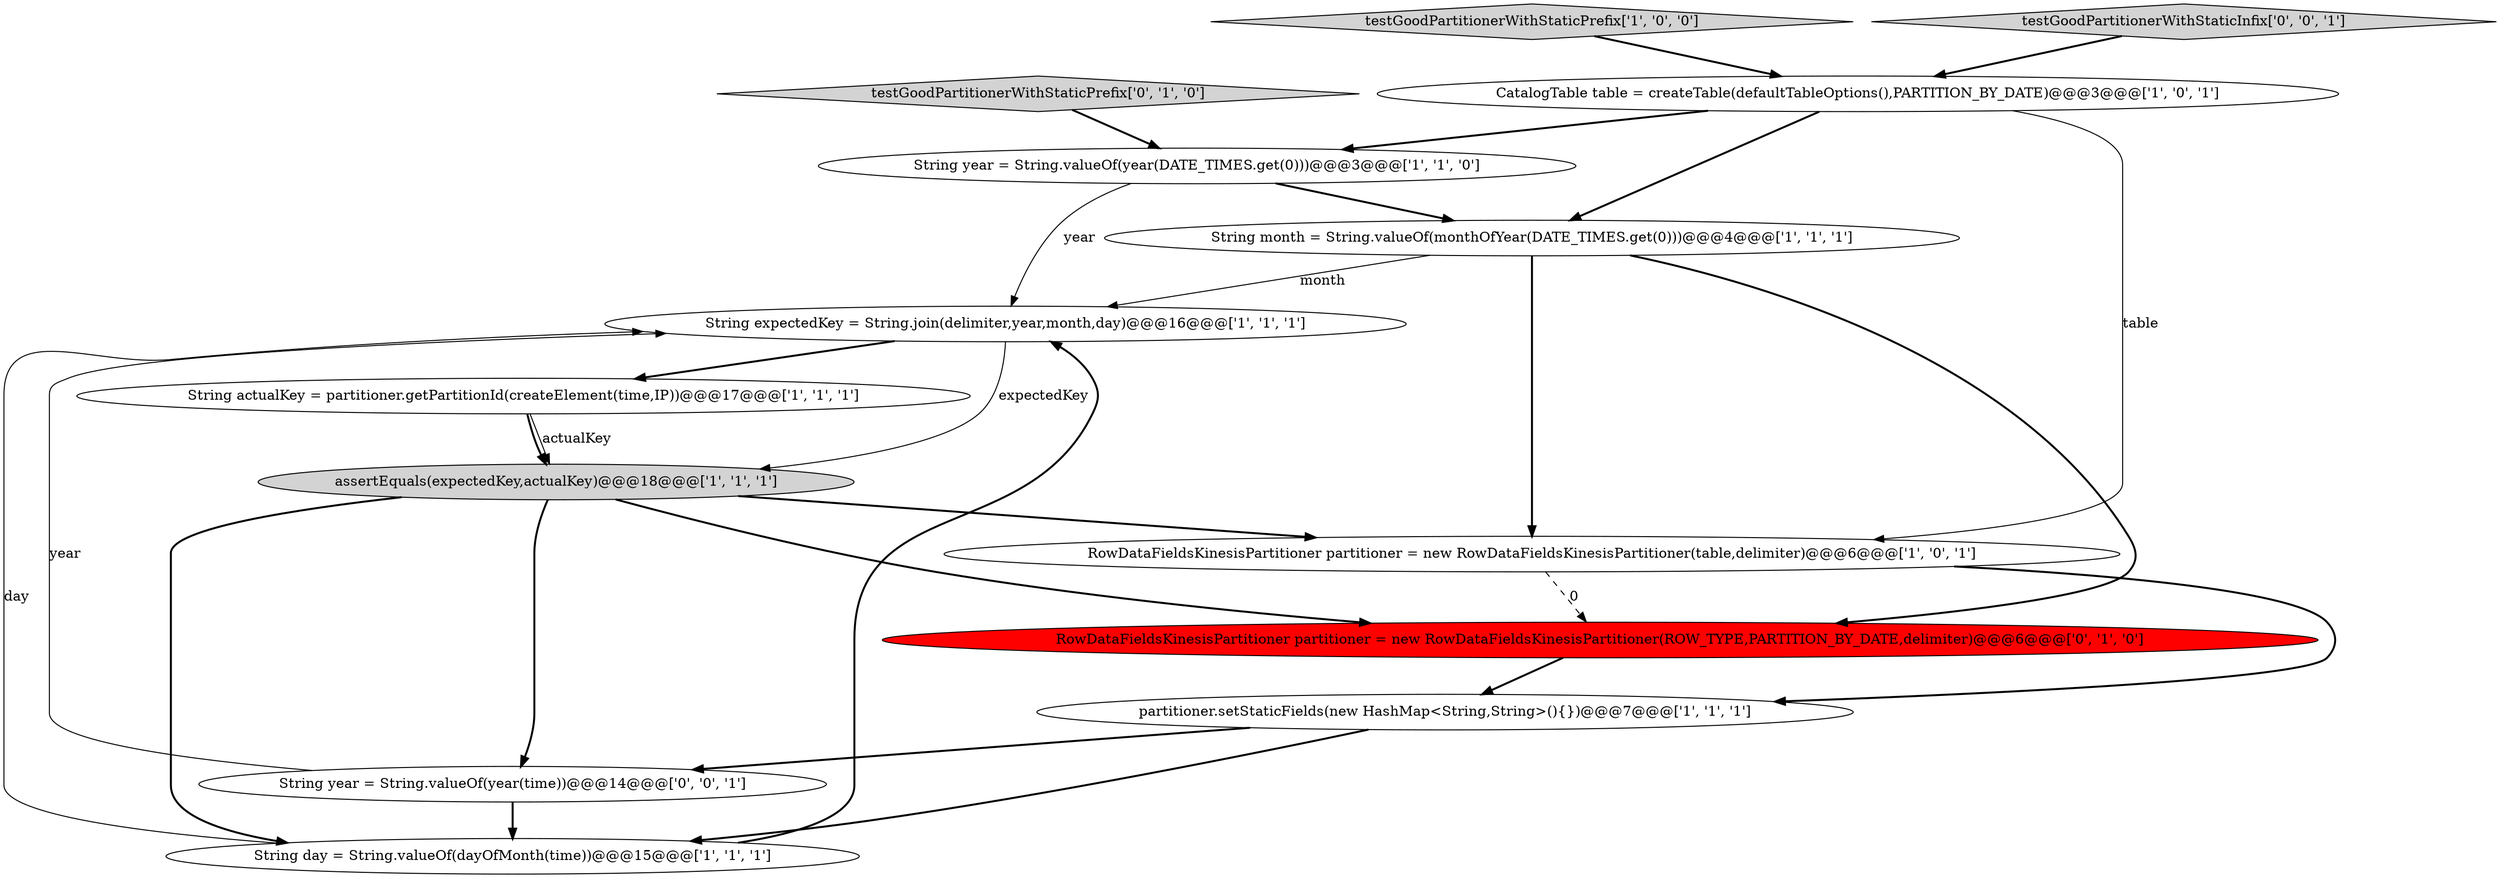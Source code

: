 digraph {
9 [style = filled, label = "String expectedKey = String.join(delimiter,year,month,day)@@@16@@@['1', '1', '1']", fillcolor = white, shape = ellipse image = "AAA0AAABBB1BBB"];
1 [style = filled, label = "String day = String.valueOf(dayOfMonth(time))@@@15@@@['1', '1', '1']", fillcolor = white, shape = ellipse image = "AAA0AAABBB1BBB"];
5 [style = filled, label = "RowDataFieldsKinesisPartitioner partitioner = new RowDataFieldsKinesisPartitioner(table,delimiter)@@@6@@@['1', '0', '1']", fillcolor = white, shape = ellipse image = "AAA0AAABBB1BBB"];
2 [style = filled, label = "String month = String.valueOf(monthOfYear(DATE_TIMES.get(0)))@@@4@@@['1', '1', '1']", fillcolor = white, shape = ellipse image = "AAA0AAABBB1BBB"];
6 [style = filled, label = "partitioner.setStaticFields(new HashMap<String,String>(){})@@@7@@@['1', '1', '1']", fillcolor = white, shape = ellipse image = "AAA0AAABBB1BBB"];
13 [style = filled, label = "String year = String.valueOf(year(time))@@@14@@@['0', '0', '1']", fillcolor = white, shape = ellipse image = "AAA0AAABBB3BBB"];
10 [style = filled, label = "testGoodPartitionerWithStaticPrefix['0', '1', '0']", fillcolor = lightgray, shape = diamond image = "AAA0AAABBB2BBB"];
3 [style = filled, label = "CatalogTable table = createTable(defaultTableOptions(),PARTITION_BY_DATE)@@@3@@@['1', '0', '1']", fillcolor = white, shape = ellipse image = "AAA0AAABBB1BBB"];
7 [style = filled, label = "testGoodPartitionerWithStaticPrefix['1', '0', '0']", fillcolor = lightgray, shape = diamond image = "AAA0AAABBB1BBB"];
11 [style = filled, label = "RowDataFieldsKinesisPartitioner partitioner = new RowDataFieldsKinesisPartitioner(ROW_TYPE,PARTITION_BY_DATE,delimiter)@@@6@@@['0', '1', '0']", fillcolor = red, shape = ellipse image = "AAA1AAABBB2BBB"];
8 [style = filled, label = "String actualKey = partitioner.getPartitionId(createElement(time,IP))@@@17@@@['1', '1', '1']", fillcolor = white, shape = ellipse image = "AAA0AAABBB1BBB"];
4 [style = filled, label = "assertEquals(expectedKey,actualKey)@@@18@@@['1', '1', '1']", fillcolor = lightgray, shape = ellipse image = "AAA0AAABBB1BBB"];
12 [style = filled, label = "testGoodPartitionerWithStaticInfix['0', '0', '1']", fillcolor = lightgray, shape = diamond image = "AAA0AAABBB3BBB"];
0 [style = filled, label = "String year = String.valueOf(year(DATE_TIMES.get(0)))@@@3@@@['1', '1', '0']", fillcolor = white, shape = ellipse image = "AAA0AAABBB1BBB"];
2->9 [style = solid, label="month"];
3->5 [style = solid, label="table"];
4->13 [style = bold, label=""];
0->2 [style = bold, label=""];
11->6 [style = bold, label=""];
9->4 [style = solid, label="expectedKey"];
13->9 [style = solid, label="year"];
9->8 [style = bold, label=""];
7->3 [style = bold, label=""];
1->9 [style = bold, label=""];
3->0 [style = bold, label=""];
13->1 [style = bold, label=""];
6->1 [style = bold, label=""];
0->9 [style = solid, label="year"];
5->6 [style = bold, label=""];
3->2 [style = bold, label=""];
5->11 [style = dashed, label="0"];
6->13 [style = bold, label=""];
10->0 [style = bold, label=""];
4->1 [style = bold, label=""];
12->3 [style = bold, label=""];
8->4 [style = solid, label="actualKey"];
8->4 [style = bold, label=""];
1->9 [style = solid, label="day"];
4->11 [style = bold, label=""];
4->5 [style = bold, label=""];
2->11 [style = bold, label=""];
2->5 [style = bold, label=""];
}
